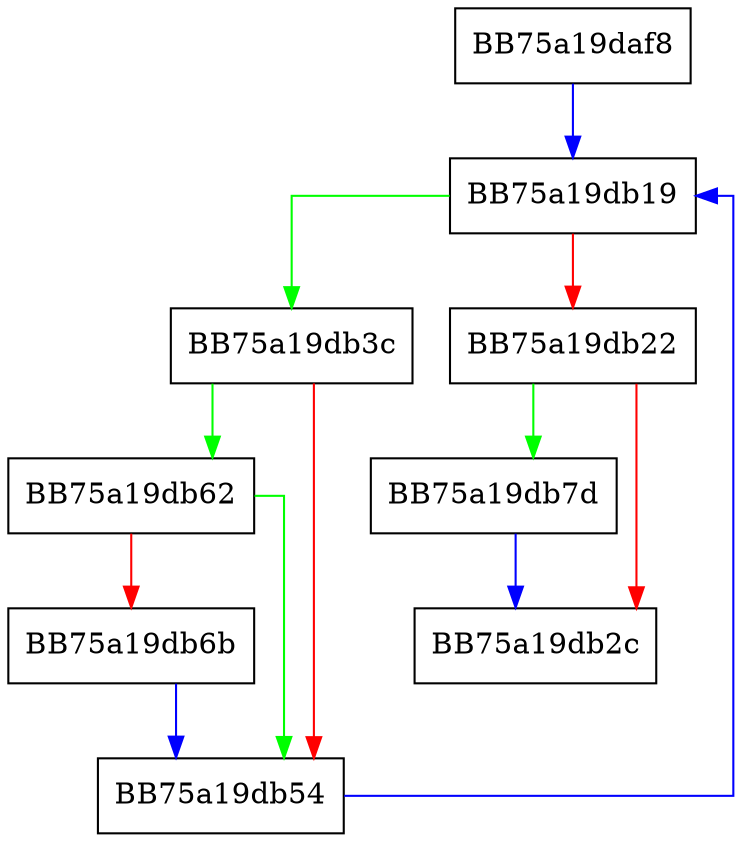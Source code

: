 digraph clear_page_cursors {
  node [shape="box"];
  graph [splines=ortho];
  BB75a19daf8 -> BB75a19db19 [color="blue"];
  BB75a19db19 -> BB75a19db3c [color="green"];
  BB75a19db19 -> BB75a19db22 [color="red"];
  BB75a19db22 -> BB75a19db7d [color="green"];
  BB75a19db22 -> BB75a19db2c [color="red"];
  BB75a19db3c -> BB75a19db62 [color="green"];
  BB75a19db3c -> BB75a19db54 [color="red"];
  BB75a19db54 -> BB75a19db19 [color="blue"];
  BB75a19db62 -> BB75a19db54 [color="green"];
  BB75a19db62 -> BB75a19db6b [color="red"];
  BB75a19db6b -> BB75a19db54 [color="blue"];
  BB75a19db7d -> BB75a19db2c [color="blue"];
}